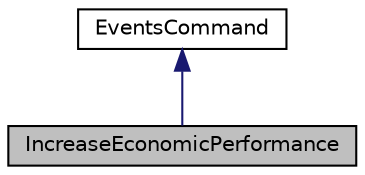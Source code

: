 digraph "IncreaseEconomicPerformance"
{
 // LATEX_PDF_SIZE
  edge [fontname="Helvetica",fontsize="10",labelfontname="Helvetica",labelfontsize="10"];
  node [fontname="Helvetica",fontsize="10",shape=record];
  Node1 [label="IncreaseEconomicPerformance",height=0.2,width=0.4,color="black", fillcolor="grey75", style="filled", fontcolor="black",tooltip=" "];
  Node2 -> Node1 [dir="back",color="midnightblue",fontsize="10",style="solid"];
  Node2 [label="EventsCommand",height=0.2,width=0.4,color="black", fillcolor="white", style="filled",URL="$classEventsCommand.html",tooltip="Interface for handling city event commands."];
}
